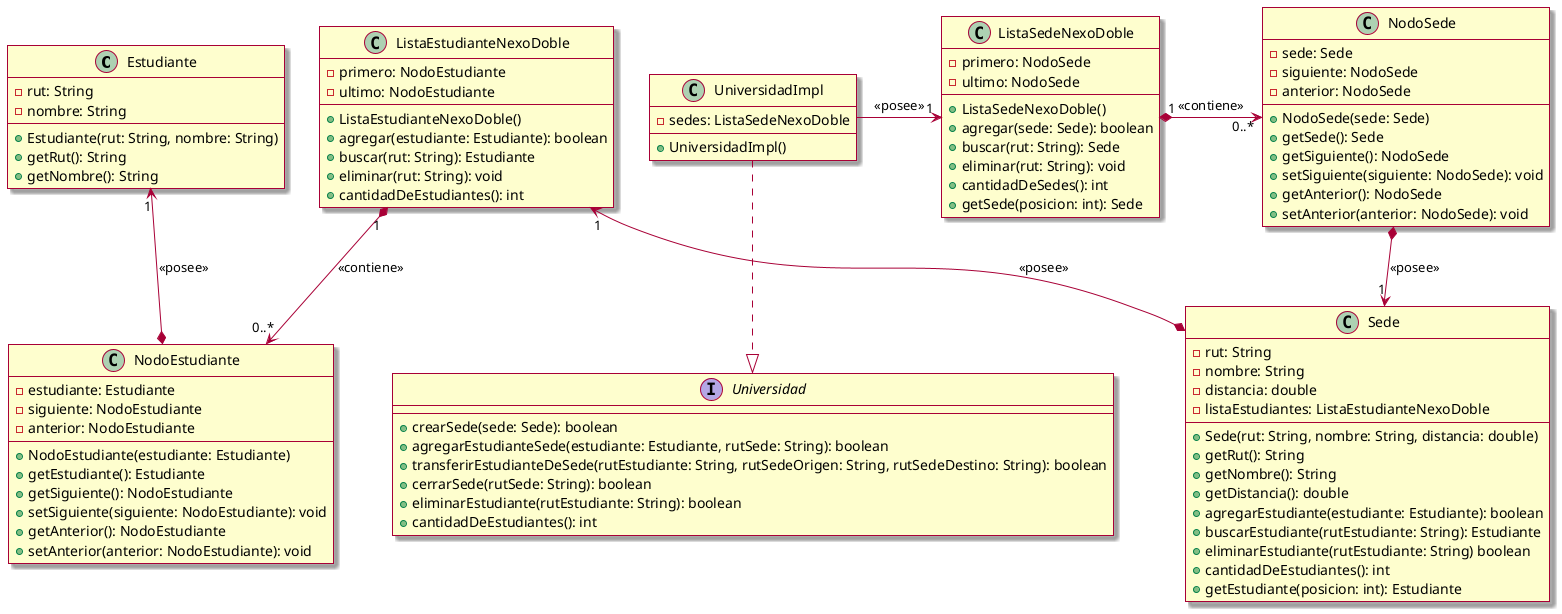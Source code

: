 @startuml
' left to right direction
' hide empty members
skin rose

class Estudiante {
    - rut: String
    - nombre: String
    + Estudiante(rut: String, nombre: String)
    + getRut(): String
    + getNombre(): String
}

class NodoEstudiante {
    - estudiante: Estudiante
    - siguiente: NodoEstudiante
    - anterior: NodoEstudiante
    + NodoEstudiante(estudiante: Estudiante)
    + getEstudiante(): Estudiante
    + getSiguiente(): NodoEstudiante
    + setSiguiente(siguiente: NodoEstudiante): void
    + getAnterior(): NodoEstudiante
    + setAnterior(anterior: NodoEstudiante): void
}
NodoEstudiante *-u-> "1" Estudiante : <<posee>>

class ListaEstudianteNexoDoble {
    - primero: NodoEstudiante
    - ultimo: NodoEstudiante
    + ListaEstudianteNexoDoble()
    + agregar(estudiante: Estudiante): boolean
    + buscar(rut: String): Estudiante
    + eliminar(rut: String): void
    + cantidadDeEstudiantes(): int
}
ListaEstudianteNexoDoble "1" *-d-> "0..*" NodoEstudiante : <<contiene>>

class Sede {
    - rut: String
    - nombre: String
    - distancia: double
    - listaEstudiantes: ListaEstudianteNexoDoble
    + Sede(rut: String, nombre: String, distancia: double)
    + getRut(): String
    + getNombre(): String
    + getDistancia(): double
    + agregarEstudiante(estudiante: Estudiante): boolean
    + buscarEstudiante(rutEstudiante: String): Estudiante
    + eliminarEstudiante(rutEstudiante: String) boolean
    + cantidadDeEstudiantes(): int
    + getEstudiante(posicion: int): Estudiante
}
Sede *-u-> "1" ListaEstudianteNexoDoble : <<posee>>

class NodoSede {
    - sede: Sede
    - siguiente: NodoSede
    - anterior: NodoSede
    + NodoSede(sede: Sede)
    + getSede(): Sede
    + getSiguiente(): NodoSede
    + setSiguiente(siguiente: NodoSede): void
    + getAnterior(): NodoSede
    + setAnterior(anterior: NodoSede): void
}
NodoSede *-d-> "1" Sede : <<posee>>

class ListaSedeNexoDoble {
    - primero: NodoSede
    - ultimo: NodoSede
    + ListaSedeNexoDoble()
    + agregar(sede: Sede): boolean
    + buscar(rut: String): Sede
    + eliminar(rut: String): void
    + cantidadDeSedes(): int
    + getSede(posicion: int): Sede
}
ListaSedeNexoDoble "1" *-> "0..*" NodoSede : <<contiene>>

interface Universidad {
    + crearSede(sede: Sede): boolean
    + agregarEstudianteSede(estudiante: Estudiante, rutSede: String): boolean
    + transferirEstudianteDeSede(rutEstudiante: String, rutSedeOrigen: String, rutSedeDestino: String): boolean
    + cerrarSede(rutSede: String): boolean
    + eliminarEstudiante(rutEstudiante: String): boolean
    + cantidadDeEstudiantes(): int
}

class UniversidadImpl {
    - sedes: ListaSedeNexoDoble
    + UniversidadImpl()
}
UniversidadImpl ..|> Universidad
UniversidadImpl -> "1" ListaSedeNexoDoble : <<posee>>


@enduml
